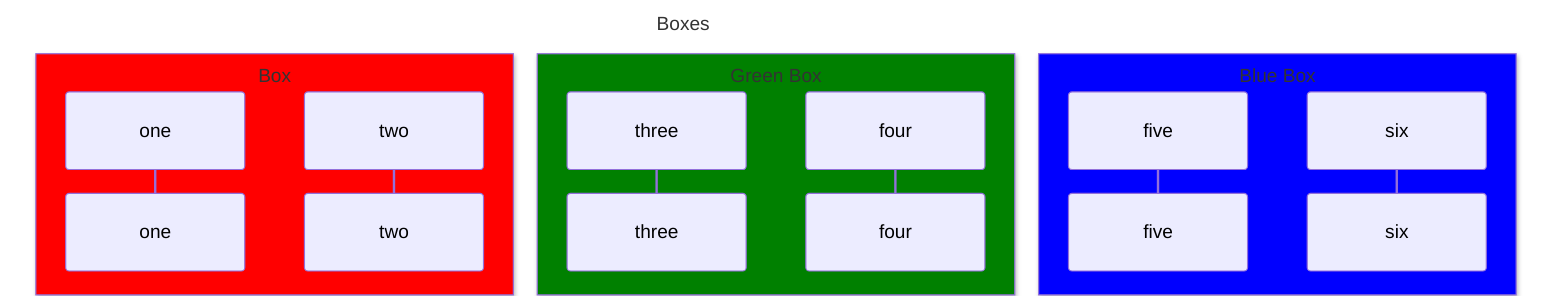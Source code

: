 sequenceDiagram
    title Boxes
    box rgb(255, 0, 0) Box
        participant 1 as one
        participant 2 as two
    end
    box green Green Box
        participant 3 as three
        participant 4 as four
    end
    box blue Blue Box
        participant 5 as five
        participant 6 as six
    end
